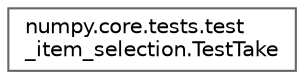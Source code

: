 digraph "Graphical Class Hierarchy"
{
 // LATEX_PDF_SIZE
  bgcolor="transparent";
  edge [fontname=Helvetica,fontsize=10,labelfontname=Helvetica,labelfontsize=10];
  node [fontname=Helvetica,fontsize=10,shape=box,height=0.2,width=0.4];
  rankdir="LR";
  Node0 [id="Node000000",label="numpy.core.tests.test\l_item_selection.TestTake",height=0.2,width=0.4,color="grey40", fillcolor="white", style="filled",URL="$d5/d42/classnumpy_1_1core_1_1tests_1_1test__item__selection_1_1TestTake.html",tooltip=" "];
}
